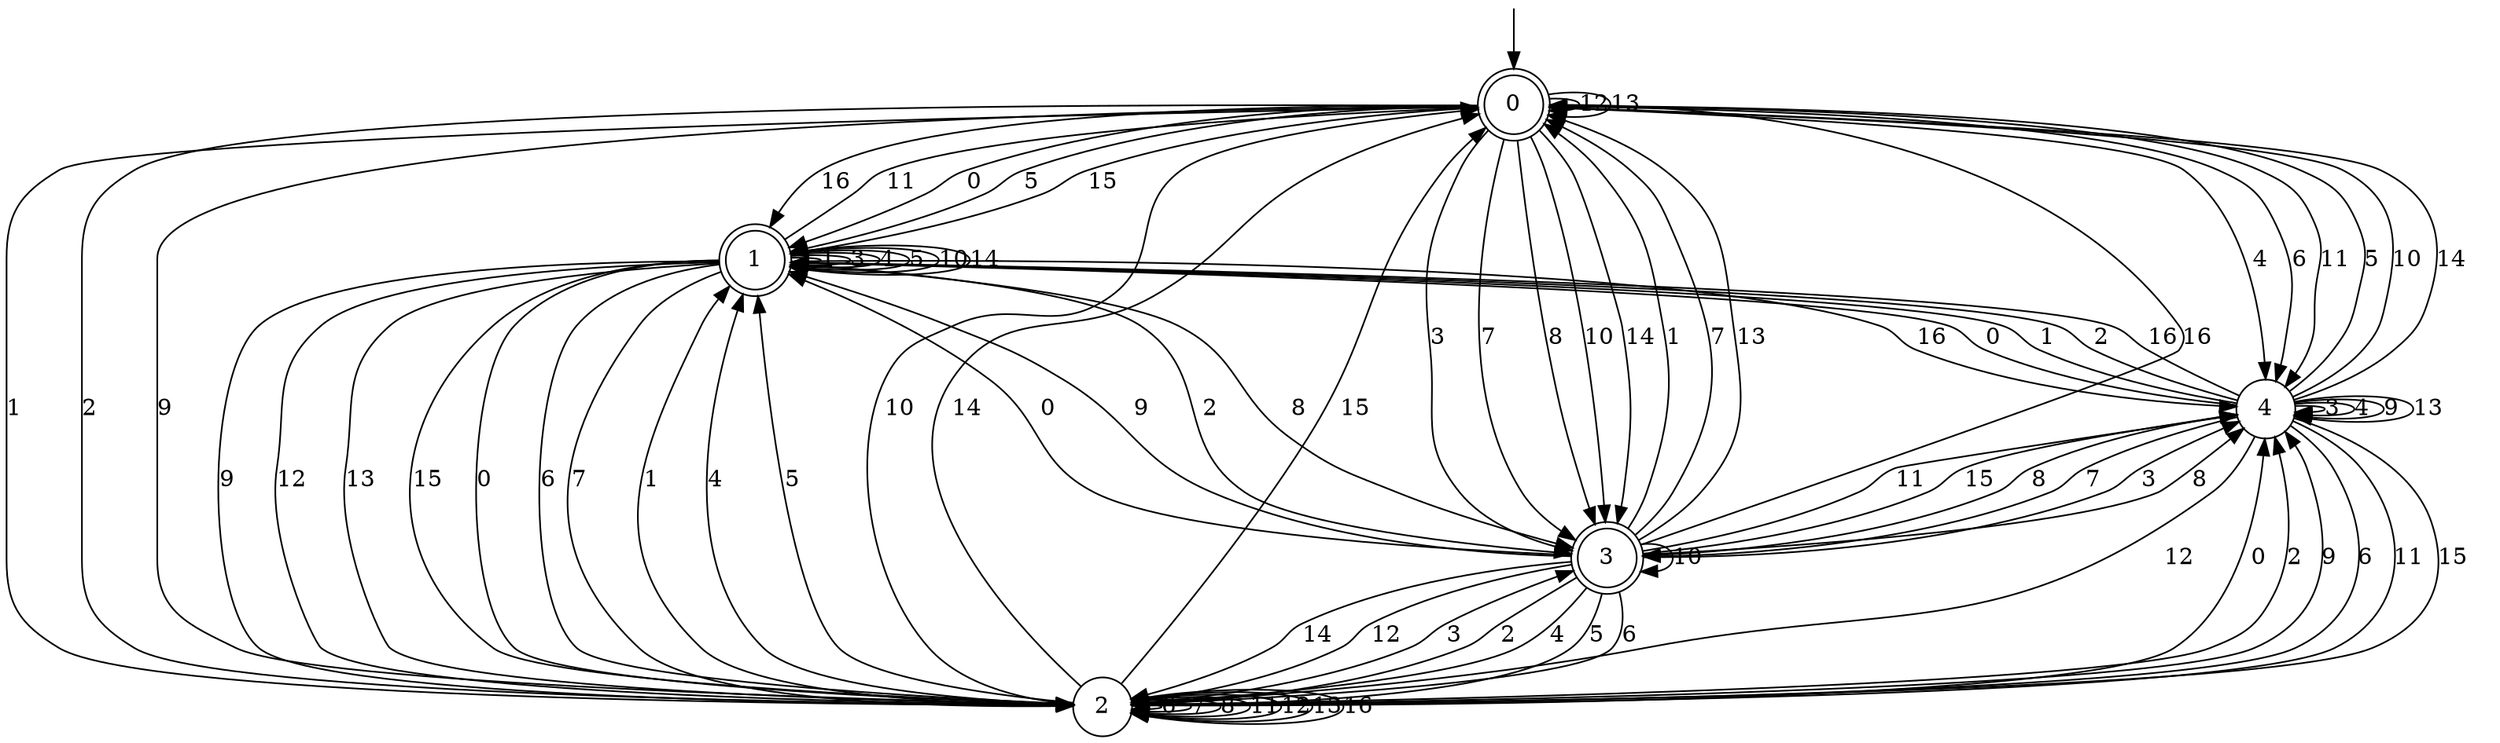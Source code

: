 digraph g {

	s0 [shape="doublecircle" label="0"];
	s1 [shape="doublecircle" label="1"];
	s2 [shape="circle" label="2"];
	s3 [shape="doublecircle" label="3"];
	s4 [shape="circle" label="4"];
	s0 -> s1 [label="0"];
	s0 -> s2 [label="1"];
	s0 -> s2 [label="2"];
	s0 -> s3 [label="3"];
	s0 -> s4 [label="4"];
	s0 -> s1 [label="5"];
	s0 -> s4 [label="6"];
	s0 -> s3 [label="7"];
	s0 -> s3 [label="8"];
	s0 -> s2 [label="9"];
	s0 -> s3 [label="10"];
	s0 -> s4 [label="11"];
	s0 -> s0 [label="12"];
	s0 -> s0 [label="13"];
	s0 -> s3 [label="14"];
	s0 -> s1 [label="15"];
	s0 -> s1 [label="16"];
	s1 -> s2 [label="0"];
	s1 -> s1 [label="1"];
	s1 -> s3 [label="2"];
	s1 -> s1 [label="3"];
	s1 -> s1 [label="4"];
	s1 -> s1 [label="5"];
	s1 -> s2 [label="6"];
	s1 -> s2 [label="7"];
	s1 -> s3 [label="8"];
	s1 -> s2 [label="9"];
	s1 -> s1 [label="10"];
	s1 -> s0 [label="11"];
	s1 -> s2 [label="12"];
	s1 -> s2 [label="13"];
	s1 -> s1 [label="14"];
	s1 -> s2 [label="15"];
	s1 -> s4 [label="16"];
	s2 -> s4 [label="0"];
	s2 -> s1 [label="1"];
	s2 -> s4 [label="2"];
	s2 -> s3 [label="3"];
	s2 -> s1 [label="4"];
	s2 -> s1 [label="5"];
	s2 -> s2 [label="6"];
	s2 -> s2 [label="7"];
	s2 -> s2 [label="8"];
	s2 -> s4 [label="9"];
	s2 -> s0 [label="10"];
	s2 -> s2 [label="11"];
	s2 -> s2 [label="12"];
	s2 -> s2 [label="13"];
	s2 -> s0 [label="14"];
	s2 -> s0 [label="15"];
	s2 -> s2 [label="16"];
	s3 -> s1 [label="0"];
	s3 -> s0 [label="1"];
	s3 -> s2 [label="2"];
	s3 -> s4 [label="3"];
	s3 -> s2 [label="4"];
	s3 -> s2 [label="5"];
	s3 -> s2 [label="6"];
	s3 -> s0 [label="7"];
	s3 -> s4 [label="8"];
	s3 -> s1 [label="9"];
	s3 -> s3 [label="10"];
	s3 -> s4 [label="11"];
	s3 -> s2 [label="12"];
	s3 -> s0 [label="13"];
	s3 -> s2 [label="14"];
	s3 -> s4 [label="15"];
	s3 -> s0 [label="16"];
	s4 -> s1 [label="0"];
	s4 -> s1 [label="1"];
	s4 -> s1 [label="2"];
	s4 -> s4 [label="3"];
	s4 -> s4 [label="4"];
	s4 -> s0 [label="5"];
	s4 -> s2 [label="6"];
	s4 -> s3 [label="7"];
	s4 -> s3 [label="8"];
	s4 -> s4 [label="9"];
	s4 -> s0 [label="10"];
	s4 -> s2 [label="11"];
	s4 -> s2 [label="12"];
	s4 -> s4 [label="13"];
	s4 -> s0 [label="14"];
	s4 -> s2 [label="15"];
	s4 -> s1 [label="16"];

__start0 [label="" shape="none" width="0" height="0"];
__start0 -> s0;

}
